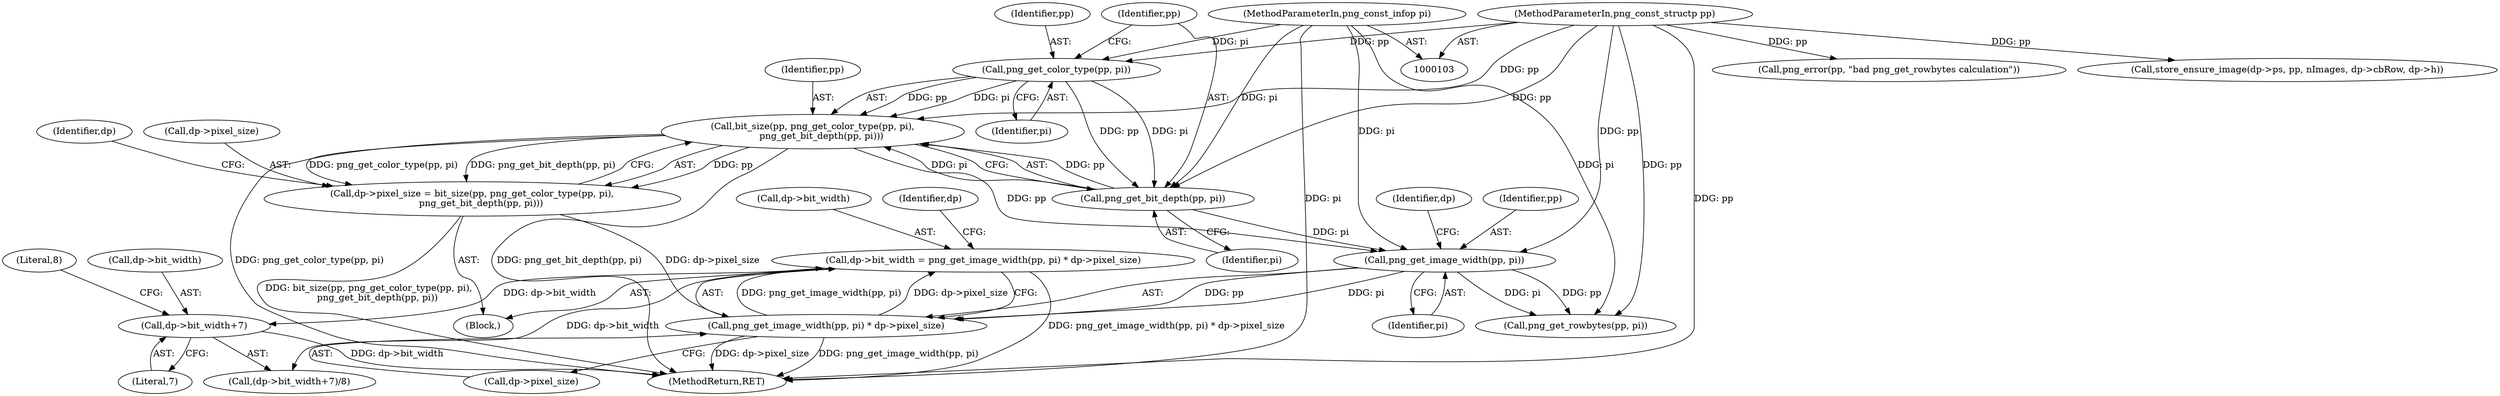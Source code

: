 digraph "1_Android_9d4853418ab2f754c2b63e091c29c5529b8b86ca_133@pointer" {
"1000145" [label="(Call,dp->bit_width+7)"];
"1000121" [label="(Call,dp->bit_width = png_get_image_width(pp, pi) * dp->pixel_size)"];
"1000125" [label="(Call,png_get_image_width(pp, pi) * dp->pixel_size)"];
"1000126" [label="(Call,png_get_image_width(pp, pi))"];
"1000113" [label="(Call,bit_size(pp, png_get_color_type(pp, pi),\n      png_get_bit_depth(pp, pi)))"];
"1000118" [label="(Call,png_get_bit_depth(pp, pi))"];
"1000115" [label="(Call,png_get_color_type(pp, pi))"];
"1000105" [label="(MethodParameterIn,png_const_structp pp)"];
"1000106" [label="(MethodParameterIn,png_const_infop pi)"];
"1000109" [label="(Call,dp->pixel_size = bit_size(pp, png_get_color_type(pp, pi),\n      png_get_bit_depth(pp, pi)))"];
"1000109" [label="(Call,dp->pixel_size = bit_size(pp, png_get_color_type(pp, pi),\n      png_get_bit_depth(pp, pi)))"];
"1000122" [label="(Call,dp->bit_width)"];
"1000150" [label="(Literal,8)"];
"1000151" [label="(Call,png_error(pp, \"bad png_get_rowbytes calculation\"))"];
"1000117" [label="(Identifier,pi)"];
"1000154" [label="(Call,store_ensure_image(dp->ps, pp, nImages, dp->cbRow, dp->h))"];
"1000116" [label="(Identifier,pp)"];
"1000118" [label="(Call,png_get_bit_depth(pp, pi))"];
"1000105" [label="(MethodParameterIn,png_const_structp pp)"];
"1000128" [label="(Identifier,pi)"];
"1000119" [label="(Identifier,pp)"];
"1000136" [label="(Call,png_get_rowbytes(pp, pi))"];
"1000166" [label="(MethodReturn,RET)"];
"1000121" [label="(Call,dp->bit_width = png_get_image_width(pp, pi) * dp->pixel_size)"];
"1000110" [label="(Call,dp->pixel_size)"];
"1000144" [label="(Call,(dp->bit_width+7)/8)"];
"1000120" [label="(Identifier,pi)"];
"1000134" [label="(Identifier,dp)"];
"1000130" [label="(Identifier,dp)"];
"1000114" [label="(Identifier,pp)"];
"1000125" [label="(Call,png_get_image_width(pp, pi) * dp->pixel_size)"];
"1000145" [label="(Call,dp->bit_width+7)"];
"1000126" [label="(Call,png_get_image_width(pp, pi))"];
"1000113" [label="(Call,bit_size(pp, png_get_color_type(pp, pi),\n      png_get_bit_depth(pp, pi)))"];
"1000123" [label="(Identifier,dp)"];
"1000149" [label="(Literal,7)"];
"1000108" [label="(Block,)"];
"1000106" [label="(MethodParameterIn,png_const_infop pi)"];
"1000115" [label="(Call,png_get_color_type(pp, pi))"];
"1000129" [label="(Call,dp->pixel_size)"];
"1000127" [label="(Identifier,pp)"];
"1000146" [label="(Call,dp->bit_width)"];
"1000145" -> "1000144"  [label="AST: "];
"1000145" -> "1000149"  [label="CFG: "];
"1000146" -> "1000145"  [label="AST: "];
"1000149" -> "1000145"  [label="AST: "];
"1000150" -> "1000145"  [label="CFG: "];
"1000145" -> "1000166"  [label="DDG: dp->bit_width"];
"1000121" -> "1000145"  [label="DDG: dp->bit_width"];
"1000121" -> "1000108"  [label="AST: "];
"1000121" -> "1000125"  [label="CFG: "];
"1000122" -> "1000121"  [label="AST: "];
"1000125" -> "1000121"  [label="AST: "];
"1000134" -> "1000121"  [label="CFG: "];
"1000121" -> "1000166"  [label="DDG: png_get_image_width(pp, pi) * dp->pixel_size"];
"1000125" -> "1000121"  [label="DDG: png_get_image_width(pp, pi)"];
"1000125" -> "1000121"  [label="DDG: dp->pixel_size"];
"1000121" -> "1000144"  [label="DDG: dp->bit_width"];
"1000125" -> "1000129"  [label="CFG: "];
"1000126" -> "1000125"  [label="AST: "];
"1000129" -> "1000125"  [label="AST: "];
"1000125" -> "1000166"  [label="DDG: png_get_image_width(pp, pi)"];
"1000125" -> "1000166"  [label="DDG: dp->pixel_size"];
"1000126" -> "1000125"  [label="DDG: pp"];
"1000126" -> "1000125"  [label="DDG: pi"];
"1000109" -> "1000125"  [label="DDG: dp->pixel_size"];
"1000126" -> "1000128"  [label="CFG: "];
"1000127" -> "1000126"  [label="AST: "];
"1000128" -> "1000126"  [label="AST: "];
"1000130" -> "1000126"  [label="CFG: "];
"1000113" -> "1000126"  [label="DDG: pp"];
"1000105" -> "1000126"  [label="DDG: pp"];
"1000118" -> "1000126"  [label="DDG: pi"];
"1000106" -> "1000126"  [label="DDG: pi"];
"1000126" -> "1000136"  [label="DDG: pp"];
"1000126" -> "1000136"  [label="DDG: pi"];
"1000113" -> "1000109"  [label="AST: "];
"1000113" -> "1000118"  [label="CFG: "];
"1000114" -> "1000113"  [label="AST: "];
"1000115" -> "1000113"  [label="AST: "];
"1000118" -> "1000113"  [label="AST: "];
"1000109" -> "1000113"  [label="CFG: "];
"1000113" -> "1000166"  [label="DDG: png_get_bit_depth(pp, pi)"];
"1000113" -> "1000166"  [label="DDG: png_get_color_type(pp, pi)"];
"1000113" -> "1000109"  [label="DDG: pp"];
"1000113" -> "1000109"  [label="DDG: png_get_color_type(pp, pi)"];
"1000113" -> "1000109"  [label="DDG: png_get_bit_depth(pp, pi)"];
"1000118" -> "1000113"  [label="DDG: pp"];
"1000118" -> "1000113"  [label="DDG: pi"];
"1000105" -> "1000113"  [label="DDG: pp"];
"1000115" -> "1000113"  [label="DDG: pp"];
"1000115" -> "1000113"  [label="DDG: pi"];
"1000118" -> "1000120"  [label="CFG: "];
"1000119" -> "1000118"  [label="AST: "];
"1000120" -> "1000118"  [label="AST: "];
"1000115" -> "1000118"  [label="DDG: pp"];
"1000115" -> "1000118"  [label="DDG: pi"];
"1000105" -> "1000118"  [label="DDG: pp"];
"1000106" -> "1000118"  [label="DDG: pi"];
"1000115" -> "1000117"  [label="CFG: "];
"1000116" -> "1000115"  [label="AST: "];
"1000117" -> "1000115"  [label="AST: "];
"1000119" -> "1000115"  [label="CFG: "];
"1000105" -> "1000115"  [label="DDG: pp"];
"1000106" -> "1000115"  [label="DDG: pi"];
"1000105" -> "1000103"  [label="AST: "];
"1000105" -> "1000166"  [label="DDG: pp"];
"1000105" -> "1000136"  [label="DDG: pp"];
"1000105" -> "1000151"  [label="DDG: pp"];
"1000105" -> "1000154"  [label="DDG: pp"];
"1000106" -> "1000103"  [label="AST: "];
"1000106" -> "1000166"  [label="DDG: pi"];
"1000106" -> "1000136"  [label="DDG: pi"];
"1000109" -> "1000108"  [label="AST: "];
"1000110" -> "1000109"  [label="AST: "];
"1000123" -> "1000109"  [label="CFG: "];
"1000109" -> "1000166"  [label="DDG: bit_size(pp, png_get_color_type(pp, pi),\n      png_get_bit_depth(pp, pi))"];
}
